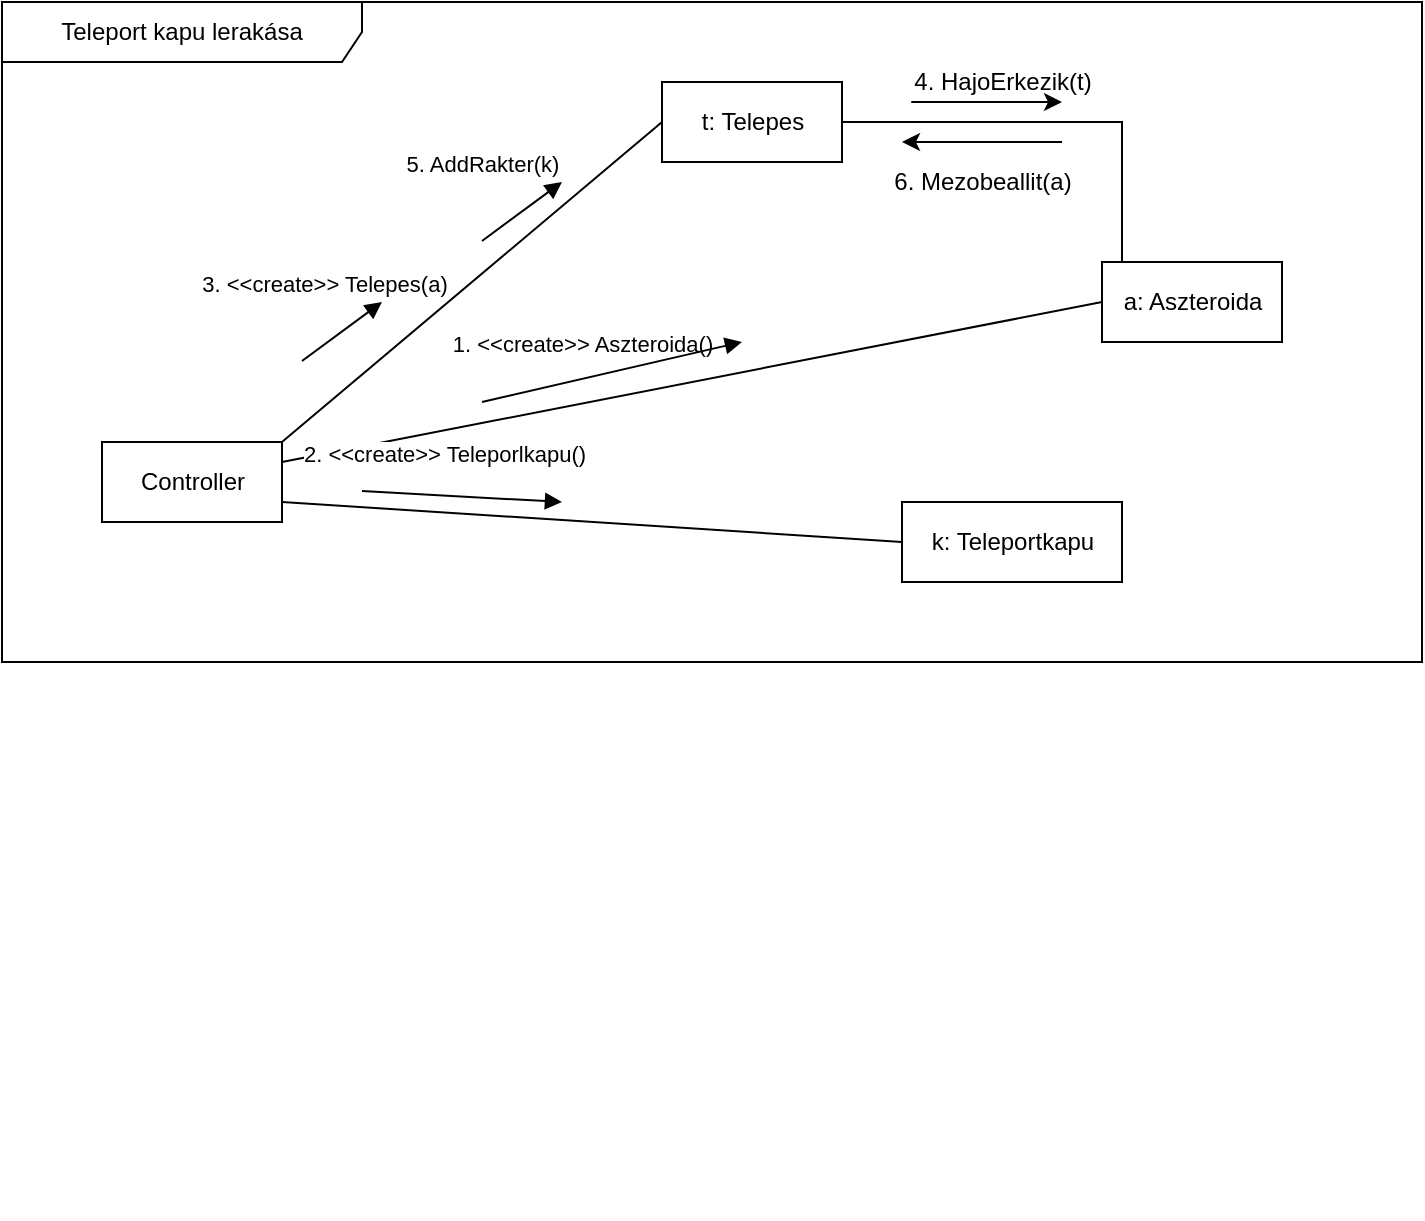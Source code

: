 <mxfile version="14.4.7" type="github">
  <diagram id="ei_NqoiC6olyjcbu0N7d" name="Page-1">
    <mxGraphModel dx="1422" dy="794" grid="1" gridSize="10" guides="1" tooltips="1" connect="1" arrows="1" fold="1" page="1" pageScale="1" pageWidth="1654" pageHeight="1169" math="0" shadow="0">
      <root>
        <mxCell id="0" />
        <mxCell id="1" parent="0" />
        <mxCell id="NDDRYkeWl61_HziP8CwQ-1" value="Teleport kapu lerakása" style="shape=umlFrame;whiteSpace=wrap;html=1;width=180;height=30;" vertex="1" parent="1">
          <mxGeometry x="30" y="60" width="710" height="330" as="geometry" />
        </mxCell>
        <mxCell id="NDDRYkeWl61_HziP8CwQ-2" style="edgeStyle=orthogonalEdgeStyle;rounded=0;orthogonalLoop=1;jettySize=auto;html=1;exitX=1;exitY=0.5;exitDx=0;exitDy=0;entryX=0.5;entryY=1;entryDx=0;entryDy=0;endArrow=none;endFill=0;" edge="1" parent="1" source="NDDRYkeWl61_HziP8CwQ-3" target="NDDRYkeWl61_HziP8CwQ-4">
          <mxGeometry relative="1" as="geometry">
            <Array as="points">
              <mxPoint x="590" y="120" />
              <mxPoint x="590" y="230" />
            </Array>
          </mxGeometry>
        </mxCell>
        <mxCell id="NDDRYkeWl61_HziP8CwQ-3" value="t: Telepes" style="html=1;" vertex="1" parent="1">
          <mxGeometry x="360" y="100" width="90" height="40" as="geometry" />
        </mxCell>
        <mxCell id="NDDRYkeWl61_HziP8CwQ-4" value="a: Aszteroida" style="html=1;" vertex="1" parent="1">
          <mxGeometry x="580" y="190" width="90" height="40" as="geometry" />
        </mxCell>
        <mxCell id="NDDRYkeWl61_HziP8CwQ-5" value="k: Teleportkapu" style="html=1;" vertex="1" parent="1">
          <mxGeometry x="480" y="310" width="110" height="40" as="geometry" />
        </mxCell>
        <mxCell id="NDDRYkeWl61_HziP8CwQ-6" value="Controller" style="html=1;" vertex="1" parent="1">
          <mxGeometry x="80" y="280" width="90" height="40" as="geometry" />
        </mxCell>
        <mxCell id="NDDRYkeWl61_HziP8CwQ-7" value="3. &amp;lt;&amp;lt;create&amp;gt;&amp;gt; Telepes(a)" style="html=1;verticalAlign=bottom;endArrow=none;entryX=0;entryY=0.5;entryDx=0;entryDy=0;endFill=0;" edge="1" parent="1" target="NDDRYkeWl61_HziP8CwQ-3">
          <mxGeometry x="-0.514" y="41" width="80" relative="1" as="geometry">
            <mxPoint x="170" y="280" as="sourcePoint" />
            <mxPoint x="620" y="290" as="targetPoint" />
            <mxPoint x="1" as="offset" />
          </mxGeometry>
        </mxCell>
        <mxCell id="NDDRYkeWl61_HziP8CwQ-8" value="" style="html=1;verticalAlign=bottom;endArrow=none;entryX=0;entryY=0.5;entryDx=0;entryDy=0;endFill=0;" edge="1" parent="1" target="NDDRYkeWl61_HziP8CwQ-4">
          <mxGeometry x="0.169" y="-40" width="80" relative="1" as="geometry">
            <mxPoint x="170" y="290" as="sourcePoint" />
            <mxPoint x="410" y="190" as="targetPoint" />
            <mxPoint as="offset" />
          </mxGeometry>
        </mxCell>
        <mxCell id="NDDRYkeWl61_HziP8CwQ-9" value="2. &amp;lt;&amp;lt;create&amp;gt;&amp;gt; Teleporlkapu()" style="html=1;verticalAlign=bottom;endArrow=none;entryX=0;entryY=0.5;entryDx=0;entryDy=0;endFill=0;" edge="1" parent="1" target="NDDRYkeWl61_HziP8CwQ-5">
          <mxGeometry x="-0.487" y="20" width="80" relative="1" as="geometry">
            <mxPoint x="170" y="310" as="sourcePoint" />
            <mxPoint x="510" y="310" as="targetPoint" />
            <mxPoint as="offset" />
          </mxGeometry>
        </mxCell>
        <mxCell id="NDDRYkeWl61_HziP8CwQ-10" value="1. &amp;lt;&amp;lt;create&amp;gt;&amp;gt; Aszteroida()" style="html=1;verticalAlign=bottom;endArrow=block;" edge="1" parent="1">
          <mxGeometry x="1" y="-104" width="80" relative="1" as="geometry">
            <mxPoint x="180" y="239.5" as="sourcePoint" />
            <mxPoint x="220" y="210" as="targetPoint" />
            <mxPoint x="38" y="-54" as="offset" />
          </mxGeometry>
        </mxCell>
        <mxCell id="NDDRYkeWl61_HziP8CwQ-17" value="" style="html=1;verticalAlign=bottom;endArrow=block;" edge="1" parent="1">
          <mxGeometry x="0.057" y="11" width="80" relative="1" as="geometry">
            <mxPoint x="270" y="260" as="sourcePoint" />
            <mxPoint x="400" y="230" as="targetPoint" />
            <mxPoint as="offset" />
          </mxGeometry>
        </mxCell>
        <mxCell id="NDDRYkeWl61_HziP8CwQ-19" value="" style="html=1;verticalAlign=bottom;endArrow=block;" edge="1" parent="1">
          <mxGeometry x="0.057" y="11" width="80" relative="1" as="geometry">
            <mxPoint x="210" y="304.5" as="sourcePoint" />
            <mxPoint x="310" y="310" as="targetPoint" />
            <mxPoint as="offset" />
          </mxGeometry>
        </mxCell>
        <mxCell id="NDDRYkeWl61_HziP8CwQ-20" value="" style="html=1;verticalAlign=bottom;endArrow=block;" edge="1" parent="1">
          <mxGeometry x="0.057" y="11" width="80" relative="1" as="geometry">
            <mxPoint x="280" y="660" as="sourcePoint" />
            <mxPoint x="280" y="660" as="targetPoint" />
            <mxPoint as="offset" />
          </mxGeometry>
        </mxCell>
        <mxCell id="NDDRYkeWl61_HziP8CwQ-21" value="" style="html=1;verticalAlign=bottom;endArrow=block;" edge="1" parent="1">
          <mxGeometry x="0.057" y="11" width="80" relative="1" as="geometry">
            <mxPoint x="365" y="294.5" as="sourcePoint" />
            <mxPoint x="365" y="294.5" as="targetPoint" />
            <mxPoint as="offset" />
          </mxGeometry>
        </mxCell>
        <mxCell id="NDDRYkeWl61_HziP8CwQ-22" value="4. HajoErkezik(t)" style="text;html=1;align=center;verticalAlign=middle;resizable=0;points=[];autosize=1;" vertex="1" parent="1">
          <mxGeometry x="480" y="90" width="100" height="20" as="geometry" />
        </mxCell>
        <mxCell id="NDDRYkeWl61_HziP8CwQ-23" value="" style="endArrow=classic;html=1;" edge="1" parent="1">
          <mxGeometry width="50" height="50" relative="1" as="geometry">
            <mxPoint x="530" y="110" as="sourcePoint" />
            <mxPoint x="560" y="110" as="targetPoint" />
            <Array as="points">
              <mxPoint x="480" y="110" />
            </Array>
          </mxGeometry>
        </mxCell>
        <mxCell id="NDDRYkeWl61_HziP8CwQ-29" value="5. AddRakter(k)" style="html=1;verticalAlign=bottom;endArrow=block;" edge="1" parent="1">
          <mxGeometry x="-0.295" y="24" width="80" relative="1" as="geometry">
            <mxPoint x="270" y="179.5" as="sourcePoint" />
            <mxPoint x="310" y="150" as="targetPoint" />
            <mxPoint as="offset" />
          </mxGeometry>
        </mxCell>
        <mxCell id="NDDRYkeWl61_HziP8CwQ-30" value="" style="endArrow=classic;html=1;" edge="1" parent="1">
          <mxGeometry width="50" height="50" relative="1" as="geometry">
            <mxPoint x="560" y="130" as="sourcePoint" />
            <mxPoint x="480" y="130" as="targetPoint" />
            <Array as="points" />
          </mxGeometry>
        </mxCell>
        <mxCell id="NDDRYkeWl61_HziP8CwQ-31" value="6. Mezobeallit(a)" style="text;html=1;align=center;verticalAlign=middle;resizable=0;points=[];autosize=1;" vertex="1" parent="1">
          <mxGeometry x="470" y="140" width="100" height="20" as="geometry" />
        </mxCell>
      </root>
    </mxGraphModel>
  </diagram>
</mxfile>
